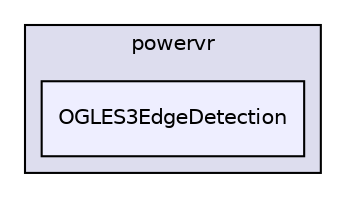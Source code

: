 digraph "PVR/SDK_3.4/Examples/Intermediate/EdgeDetection/OGLES3/Build/Android/src/com/powervr/OGLES3EdgeDetection" {
  compound=true
  node [ fontsize="10", fontname="Helvetica"];
  edge [ labelfontsize="10", labelfontname="Helvetica"];
  subgraph clusterdir_8d21e0709d9fa8dc31fe6f50e9f698d5 {
    graph [ bgcolor="#ddddee", pencolor="black", label="powervr" fontname="Helvetica", fontsize="10", URL="dir_8d21e0709d9fa8dc31fe6f50e9f698d5.html"]
  dir_f1e6d0b5e28a8d337f56083fb48f8226 [shape=box, label="OGLES3EdgeDetection", style="filled", fillcolor="#eeeeff", pencolor="black", URL="dir_f1e6d0b5e28a8d337f56083fb48f8226.html"];
  }
}
